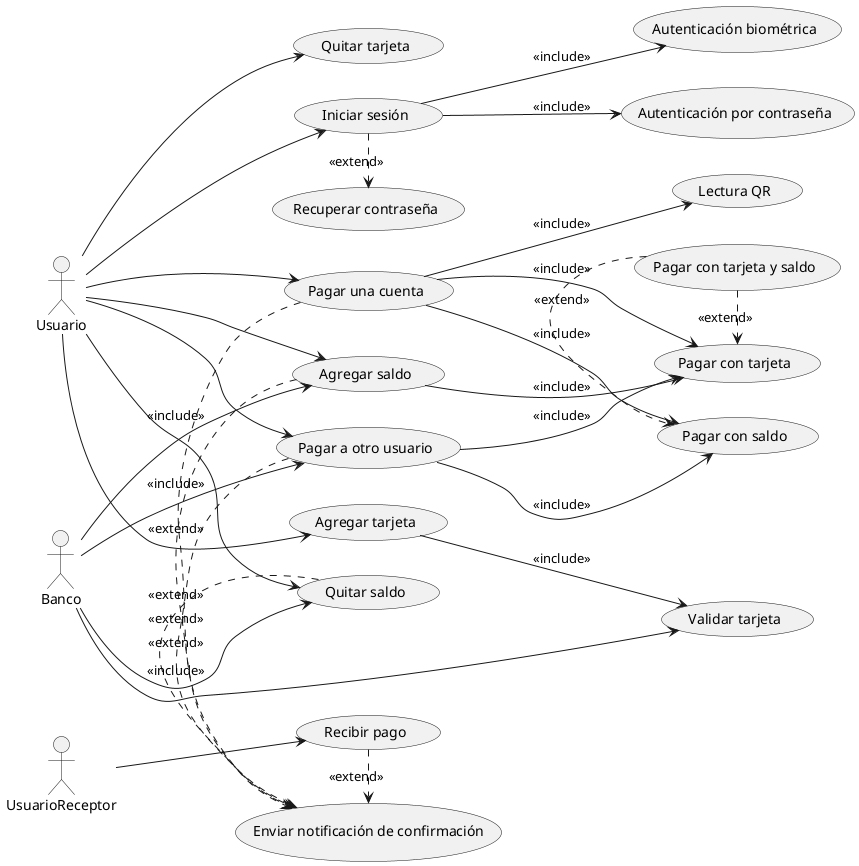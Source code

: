 @startuml USE CASE DIAGRAM PAGANINI

left to right direction

actor Usuario as U
actor Banco as B
actor UsuarioReceptor as UR

usecase "Iniciar sesión" as UC_Login
usecase "Autenticación por contraseña" as UC_Contrasena
usecase "Autenticación biométrica" as UC_Biometria
usecase "Recuperar contraseña" as UC_Recuperar
usecase "Agregar tarjeta" as UC_AgregarTarjeta
usecase "Quitar tarjeta" as UC_QuitarTarjeta
usecase "Validar tarjeta" as UC_ValidarTarjeta
usecase "Pagar una cuenta" as UC_PagarCuenta
usecase "Lectura QR" as UC_LecturaQR
usecase "Pagar con tarjeta" as UC_Tarjeta
usecase "Pagar con saldo" as UC_Saldo
usecase "Pagar con tarjeta y saldo" as UC_TarjetaSaldo
usecase "Enviar notificación de confirmación" as UC_Notificacion
usecase "Agregar saldo" as UC_AgregarSaldo
usecase "Quitar saldo" as UC_QuitarSaldo
usecase "Pagar a otro usuario" as UC_PagarOtroUsuario
usecase "Recibir pago" as UC_RecibirPago

U --> UC_Login
UC_Login --> UC_Contrasena : <<include>>
UC_Login --> UC_Biometria : <<include>>
UC_Login .> UC_Recuperar : <<extend>>

U --> UC_AgregarTarjeta
UC_AgregarTarjeta --> UC_ValidarTarjeta : <<include>>

U --> UC_QuitarTarjeta
B --> UC_ValidarTarjeta

U --> UC_PagarCuenta
UC_PagarCuenta --> UC_LecturaQR : <<include>>
UC_PagarCuenta --> UC_Tarjeta : <<include>>
UC_PagarCuenta --> UC_Saldo : <<include>>
UC_TarjetaSaldo .> UC_Tarjeta : <<extend>>
UC_TarjetaSaldo .> UC_Saldo : <<extend>>
UC_PagarCuenta .> UC_Notificacion : <<extend>>

U --> UC_AgregarSaldo
UC_AgregarSaldo --> UC_Tarjeta : <<include>>
UC_AgregarSaldo .> UC_Notificacion : <<extend>>

U --> UC_QuitarSaldo
UC_QuitarSaldo .> UC_Notificacion : <<extend>>

U --> UC_PagarOtroUsuario
UC_PagarOtroUsuario --> UC_Tarjeta : <<include>>
UC_PagarOtroUsuario --> UC_Saldo : <<include>>
UC_PagarOtroUsuario .> UC_Notificacion : <<extend>>

UR --> UC_RecibirPago
UC_RecibirPago .> UC_Notificacion : <<extend>>

B --> UC_AgregarSaldo : <<include>>
B --> UC_QuitarSaldo : <<include>>
B --> UC_PagarOtroUsuario : <<include>>

@enduml
